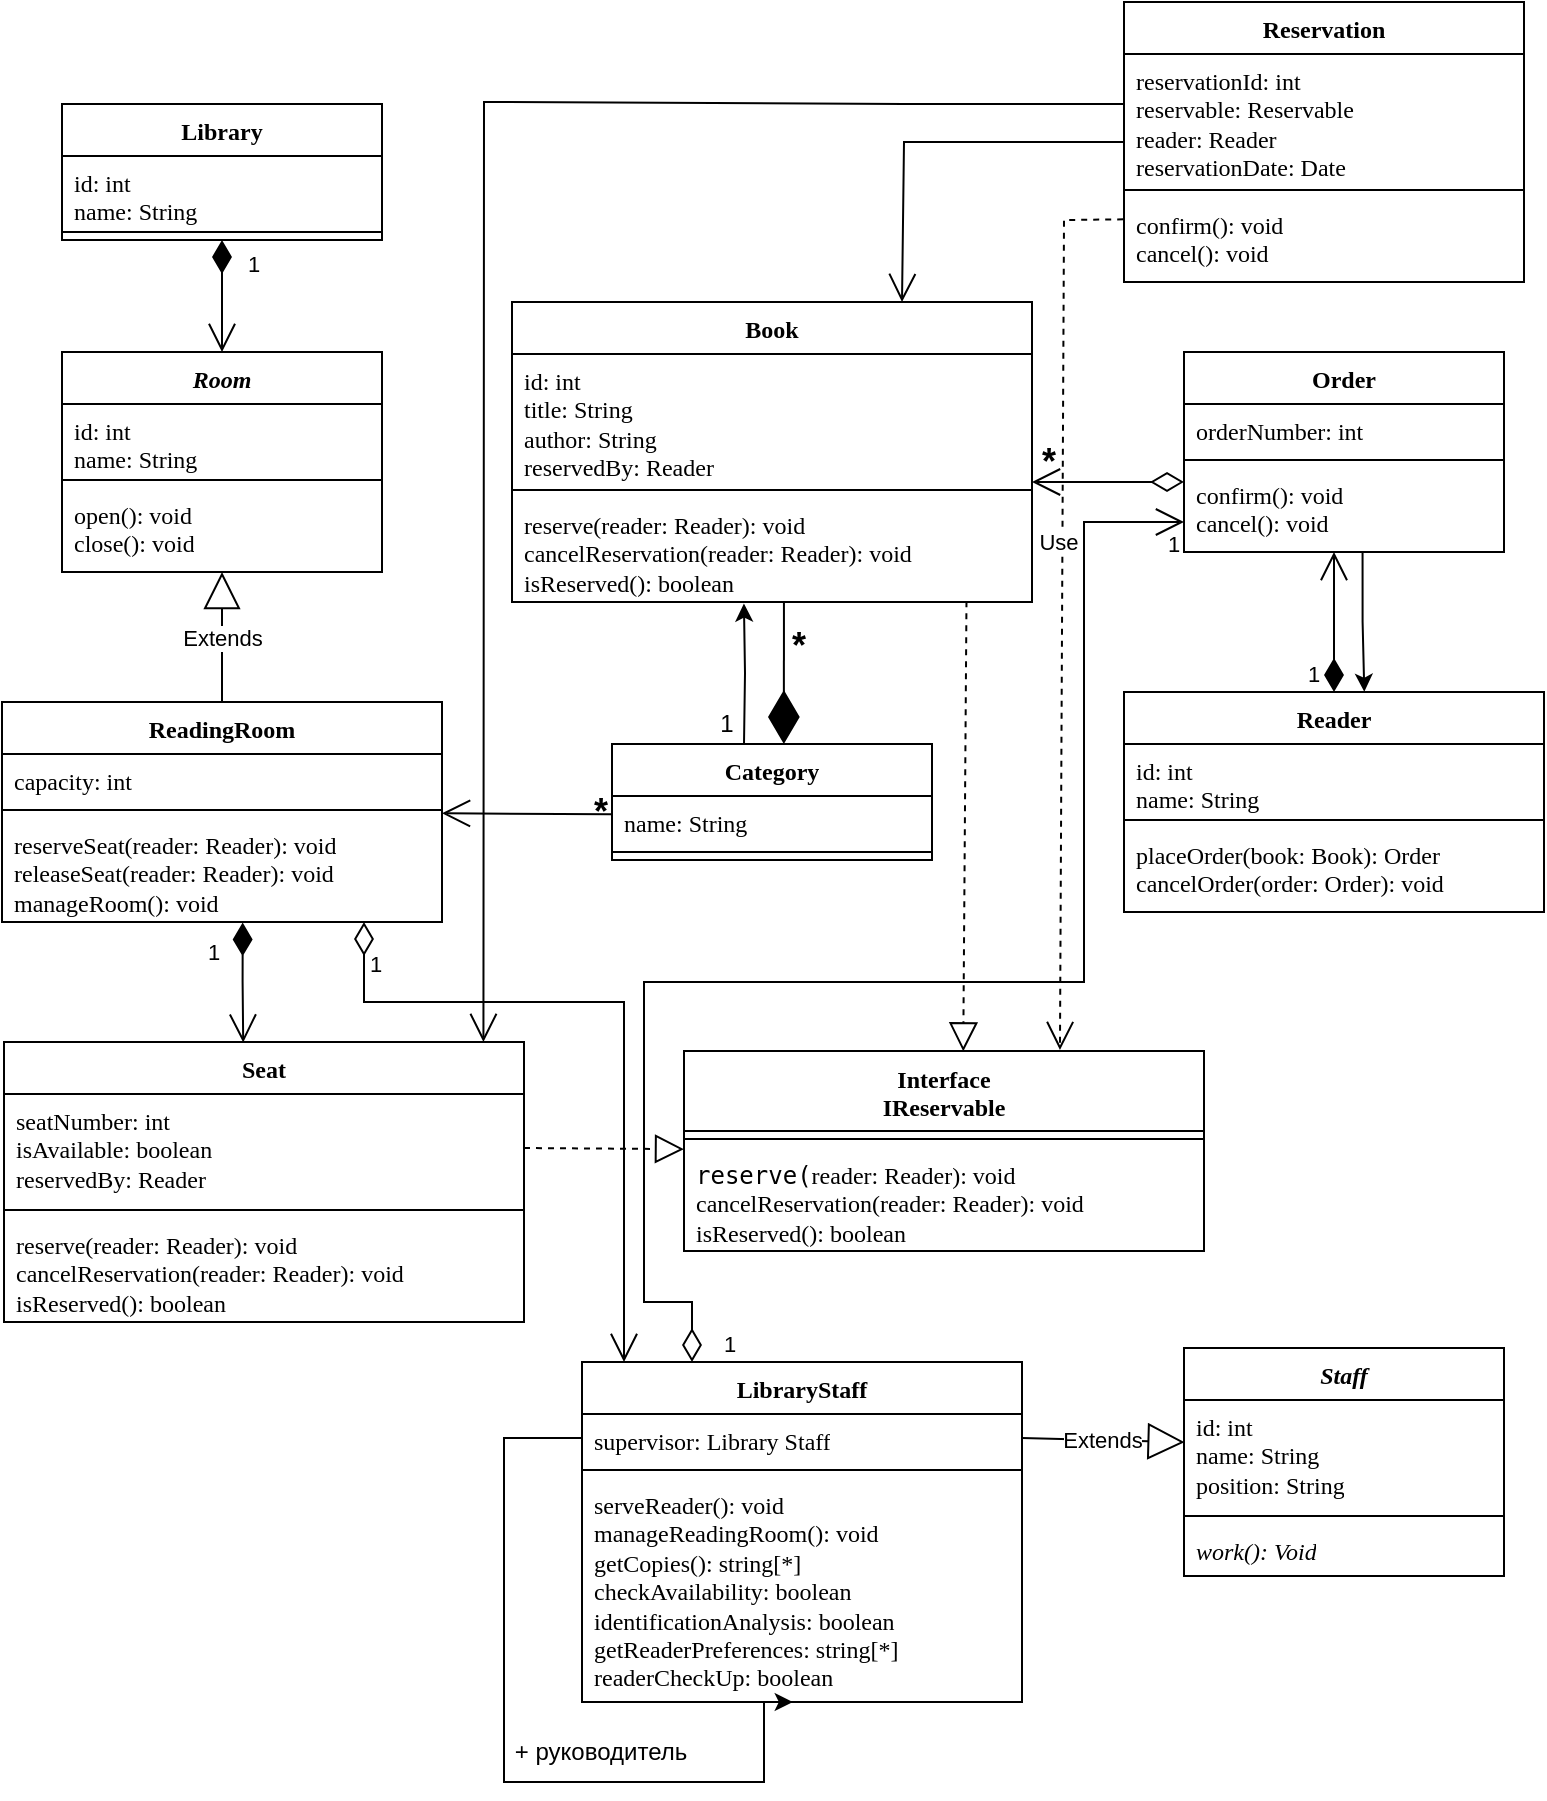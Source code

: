 <mxfile version="24.7.17">
  <diagram id="C5RBs43oDa-KdzZeNtuy" name="Page-1">
    <mxGraphModel dx="1354" dy="1926" grid="1" gridSize="10" guides="1" tooltips="1" connect="1" arrows="1" fold="1" page="1" pageScale="1" pageWidth="827" pageHeight="1169" math="0" shadow="0">
      <root>
        <mxCell id="WIyWlLk6GJQsqaUBKTNV-0" />
        <mxCell id="WIyWlLk6GJQsqaUBKTNV-1" parent="WIyWlLk6GJQsqaUBKTNV-0" />
        <mxCell id="as6smuWvLSpgrDhWYcCL-2" value="Library" style="swimlane;fontStyle=1;align=center;verticalAlign=top;childLayout=stackLayout;horizontal=1;startSize=26;horizontalStack=0;resizeParent=1;resizeParentMax=0;resizeLast=0;collapsible=1;marginBottom=0;whiteSpace=wrap;html=1;fontFamily=Verdana;" parent="WIyWlLk6GJQsqaUBKTNV-1" vertex="1">
          <mxGeometry x="58" y="81" width="160" height="68" as="geometry" />
        </mxCell>
        <mxCell id="as6smuWvLSpgrDhWYcCL-3" value="id: int&lt;div&gt;name: String&lt;/div&gt;" style="text;strokeColor=none;fillColor=none;align=left;verticalAlign=top;spacingLeft=4;spacingRight=4;overflow=hidden;rotatable=0;points=[[0,0.5],[1,0.5]];portConstraint=eastwest;whiteSpace=wrap;html=1;fontFamily=Verdana;" parent="as6smuWvLSpgrDhWYcCL-2" vertex="1">
          <mxGeometry y="26" width="160" height="34" as="geometry" />
        </mxCell>
        <mxCell id="as6smuWvLSpgrDhWYcCL-4" value="" style="line;strokeWidth=1;fillColor=none;align=left;verticalAlign=middle;spacingTop=-1;spacingLeft=3;spacingRight=3;rotatable=0;labelPosition=right;points=[];portConstraint=eastwest;strokeColor=inherit;fontFamily=Verdana;" parent="as6smuWvLSpgrDhWYcCL-2" vertex="1">
          <mxGeometry y="60" width="160" height="8" as="geometry" />
        </mxCell>
        <mxCell id="as6smuWvLSpgrDhWYcCL-6" value="&lt;i&gt;Staff&lt;/i&gt;" style="swimlane;fontStyle=1;align=center;verticalAlign=top;childLayout=stackLayout;horizontal=1;startSize=26;horizontalStack=0;resizeParent=1;resizeParentMax=0;resizeLast=0;collapsible=1;marginBottom=0;whiteSpace=wrap;html=1;fontFamily=Verdana;" parent="WIyWlLk6GJQsqaUBKTNV-1" vertex="1">
          <mxGeometry x="619" y="703" width="160" height="114" as="geometry" />
        </mxCell>
        <mxCell id="as6smuWvLSpgrDhWYcCL-7" value="id: int&lt;div&gt;name: String&lt;/div&gt;&lt;div&gt;position: String&lt;/div&gt;" style="text;strokeColor=none;fillColor=none;align=left;verticalAlign=top;spacingLeft=4;spacingRight=4;overflow=hidden;rotatable=0;points=[[0,0.5],[1,0.5]];portConstraint=eastwest;whiteSpace=wrap;html=1;fontFamily=Verdana;" parent="as6smuWvLSpgrDhWYcCL-6" vertex="1">
          <mxGeometry y="26" width="160" height="54" as="geometry" />
        </mxCell>
        <mxCell id="as6smuWvLSpgrDhWYcCL-8" value="" style="line;strokeWidth=1;fillColor=none;align=left;verticalAlign=middle;spacingTop=-1;spacingLeft=3;spacingRight=3;rotatable=0;labelPosition=right;points=[];portConstraint=eastwest;strokeColor=inherit;fontFamily=Verdana;" parent="as6smuWvLSpgrDhWYcCL-6" vertex="1">
          <mxGeometry y="80" width="160" height="8" as="geometry" />
        </mxCell>
        <mxCell id="as6smuWvLSpgrDhWYcCL-9" value="&lt;i&gt;work(): Void&lt;/i&gt;" style="text;strokeColor=none;fillColor=none;align=left;verticalAlign=top;spacingLeft=4;spacingRight=4;overflow=hidden;rotatable=0;points=[[0,0.5],[1,0.5]];portConstraint=eastwest;whiteSpace=wrap;html=1;fontFamily=Verdana;" parent="as6smuWvLSpgrDhWYcCL-6" vertex="1">
          <mxGeometry y="88" width="160" height="26" as="geometry" />
        </mxCell>
        <mxCell id="as6smuWvLSpgrDhWYcCL-10" value="LibraryStaff" style="swimlane;fontStyle=1;align=center;verticalAlign=top;childLayout=stackLayout;horizontal=1;startSize=26;horizontalStack=0;resizeParent=1;resizeParentMax=0;resizeLast=0;collapsible=1;marginBottom=0;whiteSpace=wrap;html=1;fontFamily=Verdana;" parent="WIyWlLk6GJQsqaUBKTNV-1" vertex="1">
          <mxGeometry x="318" y="710" width="220" height="170" as="geometry" />
        </mxCell>
        <mxCell id="as6smuWvLSpgrDhWYcCL-11" value="supervisor: Library Staff" style="text;strokeColor=none;fillColor=none;align=left;verticalAlign=top;spacingLeft=4;spacingRight=4;overflow=hidden;rotatable=0;points=[[0,0.5],[1,0.5]];portConstraint=eastwest;whiteSpace=wrap;html=1;fontFamily=Verdana;" parent="as6smuWvLSpgrDhWYcCL-10" vertex="1">
          <mxGeometry y="26" width="220" height="24" as="geometry" />
        </mxCell>
        <mxCell id="as6smuWvLSpgrDhWYcCL-12" value="" style="line;strokeWidth=1;fillColor=none;align=left;verticalAlign=middle;spacingTop=-1;spacingLeft=3;spacingRight=3;rotatable=0;labelPosition=right;points=[];portConstraint=eastwest;strokeColor=inherit;fontFamily=Verdana;" parent="as6smuWvLSpgrDhWYcCL-10" vertex="1">
          <mxGeometry y="50" width="220" height="8" as="geometry" />
        </mxCell>
        <mxCell id="as6smuWvLSpgrDhWYcCL-13" value="&lt;span style=&quot;background-color: initial;&quot;&gt;serveReader(): void&lt;/span&gt;&lt;br&gt;&lt;span style=&quot;background-color: initial;&quot;&gt;manageReadingRoom(): void&lt;/span&gt;&lt;div&gt;&lt;span style=&quot;background-color: initial;&quot;&gt;getCopies(): string[*]&lt;/span&gt;&lt;/div&gt;&lt;div&gt;&lt;span style=&quot;background-color: initial;&quot;&gt;checkAvailability: boolean&lt;/span&gt;&lt;/div&gt;&lt;div&gt;&lt;span style=&quot;background-color: initial;&quot;&gt;identificationAnalysis: boolean&lt;br&gt;&lt;/span&gt;&lt;/div&gt;&lt;div&gt;&lt;span style=&quot;background-color: initial;&quot;&gt;getReaderPreferences: string[*]&lt;br&gt;&lt;/span&gt;&lt;/div&gt;&lt;div&gt;&lt;span style=&quot;background-color: initial;&quot;&gt;readerCheckUp: boolean&lt;br&gt;&lt;/span&gt;&lt;/div&gt;" style="text;strokeColor=none;fillColor=none;align=left;verticalAlign=top;spacingLeft=4;spacingRight=4;overflow=hidden;rotatable=0;points=[[0,0.5],[1,0.5]];portConstraint=eastwest;whiteSpace=wrap;html=1;fontFamily=Verdana;" parent="as6smuWvLSpgrDhWYcCL-10" vertex="1">
          <mxGeometry y="58" width="220" height="112" as="geometry" />
        </mxCell>
        <mxCell id="as6smuWvLSpgrDhWYcCL-73" style="edgeStyle=orthogonalEdgeStyle;rounded=0;orthogonalLoop=1;jettySize=auto;html=1;exitX=0;exitY=0.5;exitDx=0;exitDy=0;entryX=0.479;entryY=1;entryDx=0;entryDy=0;entryPerimeter=0;" parent="as6smuWvLSpgrDhWYcCL-10" source="as6smuWvLSpgrDhWYcCL-11" target="as6smuWvLSpgrDhWYcCL-13" edge="1">
          <mxGeometry relative="1" as="geometry">
            <Array as="points">
              <mxPoint x="-39" y="38" />
              <mxPoint x="-39" y="210" />
              <mxPoint x="91" y="210" />
              <mxPoint x="91" y="170" />
            </Array>
          </mxGeometry>
        </mxCell>
        <mxCell id="as6smuWvLSpgrDhWYcCL-15" value="Interface&lt;div&gt;IReservable&lt;/div&gt;" style="swimlane;fontStyle=1;align=center;verticalAlign=top;childLayout=stackLayout;horizontal=1;startSize=40;horizontalStack=0;resizeParent=1;resizeParentMax=0;resizeLast=0;collapsible=1;marginBottom=0;whiteSpace=wrap;html=1;fontFamily=Verdana;" parent="WIyWlLk6GJQsqaUBKTNV-1" vertex="1">
          <mxGeometry x="369" y="554.5" width="260" height="100" as="geometry" />
        </mxCell>
        <mxCell id="as6smuWvLSpgrDhWYcCL-17" value="" style="line;strokeWidth=1;fillColor=none;align=left;verticalAlign=middle;spacingTop=-1;spacingLeft=3;spacingRight=3;rotatable=0;labelPosition=right;points=[];portConstraint=eastwest;strokeColor=inherit;fontFamily=Verdana;" parent="as6smuWvLSpgrDhWYcCL-15" vertex="1">
          <mxGeometry y="40" width="260" height="8" as="geometry" />
        </mxCell>
        <mxCell id="as6smuWvLSpgrDhWYcCL-18" value="&lt;div&gt;&lt;code&gt;reserve(&lt;/code&gt;&lt;span style=&quot;background-color: initial;&quot;&gt;reader: Reader&lt;/span&gt;&lt;span style=&quot;background-color: initial;&quot;&gt;): void&lt;/span&gt;&lt;/div&gt;&lt;div&gt;cancelReservation(reader: Reader): void&lt;br&gt;&lt;/div&gt;&lt;div&gt;isReserved(): boolean&lt;br&gt;&lt;/div&gt;" style="text;strokeColor=none;fillColor=none;align=left;verticalAlign=top;spacingLeft=4;spacingRight=4;overflow=hidden;rotatable=0;points=[[0,0.5],[1,0.5]];portConstraint=eastwest;whiteSpace=wrap;html=1;fontFamily=Verdana;" parent="as6smuWvLSpgrDhWYcCL-15" vertex="1">
          <mxGeometry y="48" width="260" height="52" as="geometry" />
        </mxCell>
        <mxCell id="as6smuWvLSpgrDhWYcCL-19" value="Book" style="swimlane;fontStyle=1;align=center;verticalAlign=top;childLayout=stackLayout;horizontal=1;startSize=26;horizontalStack=0;resizeParent=1;resizeParentMax=0;resizeLast=0;collapsible=1;marginBottom=0;whiteSpace=wrap;html=1;fontFamily=Verdana;" parent="WIyWlLk6GJQsqaUBKTNV-1" vertex="1">
          <mxGeometry x="283" y="180" width="260" height="150" as="geometry" />
        </mxCell>
        <mxCell id="as6smuWvLSpgrDhWYcCL-20" value="id: int&lt;div&gt;title: String&lt;/div&gt;&lt;div&gt;author: String&lt;/div&gt;&lt;div&gt;reservedBy: Reader&lt;br&gt;&lt;/div&gt;" style="text;strokeColor=none;fillColor=none;align=left;verticalAlign=top;spacingLeft=4;spacingRight=4;overflow=hidden;rotatable=0;points=[[0,0.5],[1,0.5]];portConstraint=eastwest;whiteSpace=wrap;html=1;fontFamily=Verdana;" parent="as6smuWvLSpgrDhWYcCL-19" vertex="1">
          <mxGeometry y="26" width="260" height="64" as="geometry" />
        </mxCell>
        <mxCell id="as6smuWvLSpgrDhWYcCL-21" value="" style="line;strokeWidth=1;fillColor=none;align=left;verticalAlign=middle;spacingTop=-1;spacingLeft=3;spacingRight=3;rotatable=0;labelPosition=right;points=[];portConstraint=eastwest;strokeColor=inherit;fontFamily=Verdana;" parent="as6smuWvLSpgrDhWYcCL-19" vertex="1">
          <mxGeometry y="90" width="260" height="8" as="geometry" />
        </mxCell>
        <mxCell id="as6smuWvLSpgrDhWYcCL-22" value="&lt;div&gt;reserve(reader: Reader): void&lt;/div&gt;&lt;div&gt;cancelReservation(reader: Reader): void&lt;br&gt;&lt;/div&gt;&lt;div&gt;isReserved(): boolean&lt;br&gt;&lt;/div&gt;" style="text;strokeColor=none;fillColor=none;align=left;verticalAlign=top;spacingLeft=4;spacingRight=4;overflow=hidden;rotatable=0;points=[[0,0.5],[1,0.5]];portConstraint=eastwest;whiteSpace=wrap;html=1;fontFamily=Verdana;" parent="as6smuWvLSpgrDhWYcCL-19" vertex="1">
          <mxGeometry y="98" width="260" height="52" as="geometry" />
        </mxCell>
        <mxCell id="as6smuWvLSpgrDhWYcCL-23" value="Category" style="swimlane;fontStyle=1;align=center;verticalAlign=top;childLayout=stackLayout;horizontal=1;startSize=26;horizontalStack=0;resizeParent=1;resizeParentMax=0;resizeLast=0;collapsible=1;marginBottom=0;whiteSpace=wrap;html=1;fontFamily=Verdana;" parent="WIyWlLk6GJQsqaUBKTNV-1" vertex="1">
          <mxGeometry x="333" y="401" width="160" height="58" as="geometry" />
        </mxCell>
        <mxCell id="as6smuWvLSpgrDhWYcCL-24" value="name: String" style="text;strokeColor=none;fillColor=none;align=left;verticalAlign=top;spacingLeft=4;spacingRight=4;overflow=hidden;rotatable=0;points=[[0,0.5],[1,0.5]];portConstraint=eastwest;whiteSpace=wrap;html=1;fontFamily=Verdana;" parent="as6smuWvLSpgrDhWYcCL-23" vertex="1">
          <mxGeometry y="26" width="160" height="24" as="geometry" />
        </mxCell>
        <mxCell id="as6smuWvLSpgrDhWYcCL-25" value="" style="line;strokeWidth=1;fillColor=none;align=left;verticalAlign=middle;spacingTop=-1;spacingLeft=3;spacingRight=3;rotatable=0;labelPosition=right;points=[];portConstraint=eastwest;strokeColor=inherit;fontFamily=Verdana;" parent="as6smuWvLSpgrDhWYcCL-23" vertex="1">
          <mxGeometry y="50" width="160" height="8" as="geometry" />
        </mxCell>
        <mxCell id="as6smuWvLSpgrDhWYcCL-27" value="Reader" style="swimlane;fontStyle=1;align=center;verticalAlign=top;childLayout=stackLayout;horizontal=1;startSize=26;horizontalStack=0;resizeParent=1;resizeParentMax=0;resizeLast=0;collapsible=1;marginBottom=0;whiteSpace=wrap;html=1;fontFamily=Verdana;" parent="WIyWlLk6GJQsqaUBKTNV-1" vertex="1">
          <mxGeometry x="589" y="375" width="210" height="110" as="geometry" />
        </mxCell>
        <mxCell id="as6smuWvLSpgrDhWYcCL-28" value="id: int&lt;div&gt;name: String&lt;/div&gt;" style="text;strokeColor=none;fillColor=none;align=left;verticalAlign=top;spacingLeft=4;spacingRight=4;overflow=hidden;rotatable=0;points=[[0,0.5],[1,0.5]];portConstraint=eastwest;whiteSpace=wrap;html=1;fontFamily=Verdana;" parent="as6smuWvLSpgrDhWYcCL-27" vertex="1">
          <mxGeometry y="26" width="210" height="34" as="geometry" />
        </mxCell>
        <mxCell id="as6smuWvLSpgrDhWYcCL-29" value="" style="line;strokeWidth=1;fillColor=none;align=left;verticalAlign=middle;spacingTop=-1;spacingLeft=3;spacingRight=3;rotatable=0;labelPosition=right;points=[];portConstraint=eastwest;strokeColor=inherit;fontFamily=Verdana;" parent="as6smuWvLSpgrDhWYcCL-27" vertex="1">
          <mxGeometry y="60" width="210" height="8" as="geometry" />
        </mxCell>
        <mxCell id="as6smuWvLSpgrDhWYcCL-30" value="placeOrder(book: Book): Order&lt;div&gt;cancelOrder(order: Order): void&lt;br&gt;&lt;/div&gt;" style="text;strokeColor=none;fillColor=none;align=left;verticalAlign=top;spacingLeft=4;spacingRight=4;overflow=hidden;rotatable=0;points=[[0,0.5],[1,0.5]];portConstraint=eastwest;whiteSpace=wrap;html=1;fontFamily=Verdana;" parent="as6smuWvLSpgrDhWYcCL-27" vertex="1">
          <mxGeometry y="68" width="210" height="42" as="geometry" />
        </mxCell>
        <mxCell id="as6smuWvLSpgrDhWYcCL-31" value="Order" style="swimlane;fontStyle=1;align=center;verticalAlign=top;childLayout=stackLayout;horizontal=1;startSize=26;horizontalStack=0;resizeParent=1;resizeParentMax=0;resizeLast=0;collapsible=1;marginBottom=0;whiteSpace=wrap;html=1;fontFamily=Verdana;" parent="WIyWlLk6GJQsqaUBKTNV-1" vertex="1">
          <mxGeometry x="619" y="205" width="160" height="100" as="geometry" />
        </mxCell>
        <mxCell id="as6smuWvLSpgrDhWYcCL-32" value="orderNumber: int&lt;div&gt;&lt;br&gt;&lt;/div&gt;&lt;div&gt;&lt;br&gt;&lt;/div&gt;" style="text;strokeColor=none;fillColor=none;align=left;verticalAlign=top;spacingLeft=4;spacingRight=4;overflow=hidden;rotatable=0;points=[[0,0.5],[1,0.5]];portConstraint=eastwest;whiteSpace=wrap;html=1;fontFamily=Verdana;" parent="as6smuWvLSpgrDhWYcCL-31" vertex="1">
          <mxGeometry y="26" width="160" height="24" as="geometry" />
        </mxCell>
        <mxCell id="as6smuWvLSpgrDhWYcCL-33" value="" style="line;strokeWidth=1;fillColor=none;align=left;verticalAlign=middle;spacingTop=-1;spacingLeft=3;spacingRight=3;rotatable=0;labelPosition=right;points=[];portConstraint=eastwest;strokeColor=inherit;fontFamily=Verdana;" parent="as6smuWvLSpgrDhWYcCL-31" vertex="1">
          <mxGeometry y="50" width="160" height="8" as="geometry" />
        </mxCell>
        <mxCell id="as6smuWvLSpgrDhWYcCL-34" value="confirm(): void&lt;div&gt;cancel(): void&lt;/div&gt;" style="text;strokeColor=none;fillColor=none;align=left;verticalAlign=top;spacingLeft=4;spacingRight=4;overflow=hidden;rotatable=0;points=[[0,0.5],[1,0.5]];portConstraint=eastwest;whiteSpace=wrap;html=1;fontFamily=Verdana;" parent="as6smuWvLSpgrDhWYcCL-31" vertex="1">
          <mxGeometry y="58" width="160" height="42" as="geometry" />
        </mxCell>
        <mxCell id="as6smuWvLSpgrDhWYcCL-35" value="&lt;i&gt;Room&lt;/i&gt;" style="swimlane;fontStyle=1;align=center;verticalAlign=top;childLayout=stackLayout;horizontal=1;startSize=26;horizontalStack=0;resizeParent=1;resizeParentMax=0;resizeLast=0;collapsible=1;marginBottom=0;whiteSpace=wrap;html=1;fontFamily=Verdana;" parent="WIyWlLk6GJQsqaUBKTNV-1" vertex="1">
          <mxGeometry x="58" y="205" width="160" height="110" as="geometry" />
        </mxCell>
        <mxCell id="as6smuWvLSpgrDhWYcCL-36" value="id: int&lt;div&gt;name: String&lt;/div&gt;" style="text;strokeColor=none;fillColor=none;align=left;verticalAlign=top;spacingLeft=4;spacingRight=4;overflow=hidden;rotatable=0;points=[[0,0.5],[1,0.5]];portConstraint=eastwest;whiteSpace=wrap;html=1;fontFamily=Verdana;" parent="as6smuWvLSpgrDhWYcCL-35" vertex="1">
          <mxGeometry y="26" width="160" height="34" as="geometry" />
        </mxCell>
        <mxCell id="as6smuWvLSpgrDhWYcCL-37" value="" style="line;strokeWidth=1;fillColor=none;align=left;verticalAlign=middle;spacingTop=-1;spacingLeft=3;spacingRight=3;rotatable=0;labelPosition=right;points=[];portConstraint=eastwest;strokeColor=inherit;fontFamily=Verdana;" parent="as6smuWvLSpgrDhWYcCL-35" vertex="1">
          <mxGeometry y="60" width="160" height="8" as="geometry" />
        </mxCell>
        <mxCell id="as6smuWvLSpgrDhWYcCL-38" value="open(): void&lt;div&gt;close(): void&lt;/div&gt;" style="text;strokeColor=none;fillColor=none;align=left;verticalAlign=top;spacingLeft=4;spacingRight=4;overflow=hidden;rotatable=0;points=[[0,0.5],[1,0.5]];portConstraint=eastwest;whiteSpace=wrap;html=1;fontFamily=Verdana;" parent="as6smuWvLSpgrDhWYcCL-35" vertex="1">
          <mxGeometry y="68" width="160" height="42" as="geometry" />
        </mxCell>
        <mxCell id="as6smuWvLSpgrDhWYcCL-39" value="ReadingRoom" style="swimlane;fontStyle=1;align=center;verticalAlign=top;childLayout=stackLayout;horizontal=1;startSize=26;horizontalStack=0;resizeParent=1;resizeParentMax=0;resizeLast=0;collapsible=1;marginBottom=0;whiteSpace=wrap;html=1;fontFamily=Verdana;" parent="WIyWlLk6GJQsqaUBKTNV-1" vertex="1">
          <mxGeometry x="28" y="380" width="220" height="110" as="geometry" />
        </mxCell>
        <mxCell id="as6smuWvLSpgrDhWYcCL-40" value="capacity: int" style="text;strokeColor=none;fillColor=none;align=left;verticalAlign=top;spacingLeft=4;spacingRight=4;overflow=hidden;rotatable=0;points=[[0,0.5],[1,0.5]];portConstraint=eastwest;whiteSpace=wrap;html=1;fontFamily=Verdana;" parent="as6smuWvLSpgrDhWYcCL-39" vertex="1">
          <mxGeometry y="26" width="220" height="24" as="geometry" />
        </mxCell>
        <mxCell id="as6smuWvLSpgrDhWYcCL-41" value="" style="line;strokeWidth=1;fillColor=none;align=left;verticalAlign=middle;spacingTop=-1;spacingLeft=3;spacingRight=3;rotatable=0;labelPosition=right;points=[];portConstraint=eastwest;strokeColor=inherit;fontFamily=Verdana;" parent="as6smuWvLSpgrDhWYcCL-39" vertex="1">
          <mxGeometry y="50" width="220" height="8" as="geometry" />
        </mxCell>
        <mxCell id="as6smuWvLSpgrDhWYcCL-42" value="reserveSeat(reader: Reader): void&lt;div&gt;releaseSeat(reader: Reader): void&lt;br&gt;&lt;/div&gt;&lt;div&gt;manageRoom(): void&lt;br&gt;&lt;/div&gt;" style="text;strokeColor=none;fillColor=none;align=left;verticalAlign=top;spacingLeft=4;spacingRight=4;overflow=hidden;rotatable=0;points=[[0,0.5],[1,0.5]];portConstraint=eastwest;whiteSpace=wrap;html=1;fontFamily=Verdana;" parent="as6smuWvLSpgrDhWYcCL-39" vertex="1">
          <mxGeometry y="58" width="220" height="52" as="geometry" />
        </mxCell>
        <mxCell id="as6smuWvLSpgrDhWYcCL-43" value="Seat" style="swimlane;fontStyle=1;align=center;verticalAlign=top;childLayout=stackLayout;horizontal=1;startSize=26;horizontalStack=0;resizeParent=1;resizeParentMax=0;resizeLast=0;collapsible=1;marginBottom=0;whiteSpace=wrap;html=1;fontFamily=Verdana;" parent="WIyWlLk6GJQsqaUBKTNV-1" vertex="1">
          <mxGeometry x="29" y="550" width="260" height="140" as="geometry" />
        </mxCell>
        <mxCell id="as6smuWvLSpgrDhWYcCL-44" value="seatNumber: int&lt;div&gt;isAvailable: boolean&lt;br&gt;&lt;/div&gt;&lt;div&gt;reservedBy: Reader&lt;br&gt;&lt;/div&gt;" style="text;strokeColor=none;fillColor=none;align=left;verticalAlign=top;spacingLeft=4;spacingRight=4;overflow=hidden;rotatable=0;points=[[0,0.5],[1,0.5]];portConstraint=eastwest;whiteSpace=wrap;html=1;fontFamily=Verdana;" parent="as6smuWvLSpgrDhWYcCL-43" vertex="1">
          <mxGeometry y="26" width="260" height="54" as="geometry" />
        </mxCell>
        <mxCell id="as6smuWvLSpgrDhWYcCL-45" value="" style="line;strokeWidth=1;fillColor=none;align=left;verticalAlign=middle;spacingTop=-1;spacingLeft=3;spacingRight=3;rotatable=0;labelPosition=right;points=[];portConstraint=eastwest;strokeColor=inherit;fontFamily=Verdana;" parent="as6smuWvLSpgrDhWYcCL-43" vertex="1">
          <mxGeometry y="80" width="260" height="8" as="geometry" />
        </mxCell>
        <mxCell id="as6smuWvLSpgrDhWYcCL-46" value="&lt;div&gt;reserve(reader: Reader): void&lt;/div&gt;&lt;div&gt;cancelReservation(reader: Reader): void&lt;br&gt;&lt;/div&gt;&lt;div&gt;isReserved(): boolean&lt;br&gt;&lt;/div&gt;" style="text;strokeColor=none;fillColor=none;align=left;verticalAlign=top;spacingLeft=4;spacingRight=4;overflow=hidden;rotatable=0;points=[[0,0.5],[1,0.5]];portConstraint=eastwest;whiteSpace=wrap;html=1;fontFamily=Verdana;" parent="as6smuWvLSpgrDhWYcCL-43" vertex="1">
          <mxGeometry y="88" width="260" height="52" as="geometry" />
        </mxCell>
        <mxCell id="as6smuWvLSpgrDhWYcCL-47" value="Reservation" style="swimlane;fontStyle=1;align=center;verticalAlign=top;childLayout=stackLayout;horizontal=1;startSize=26;horizontalStack=0;resizeParent=1;resizeParentMax=0;resizeLast=0;collapsible=1;marginBottom=0;whiteSpace=wrap;html=1;fontFamily=Verdana;" parent="WIyWlLk6GJQsqaUBKTNV-1" vertex="1">
          <mxGeometry x="589" y="30" width="200" height="140" as="geometry" />
        </mxCell>
        <mxCell id="as6smuWvLSpgrDhWYcCL-48" value="reservationId: int&lt;div&gt;reservable: Reservable&lt;br&gt;&lt;/div&gt;&lt;div&gt;reader: Reader&lt;br&gt;&lt;/div&gt;&lt;div&gt;reservationDate: Date&lt;br&gt;&lt;/div&gt;" style="text;strokeColor=none;fillColor=none;align=left;verticalAlign=top;spacingLeft=4;spacingRight=4;overflow=hidden;rotatable=0;points=[[0,0.5],[1,0.5]];portConstraint=eastwest;whiteSpace=wrap;html=1;fontFamily=Verdana;" parent="as6smuWvLSpgrDhWYcCL-47" vertex="1">
          <mxGeometry y="26" width="200" height="64" as="geometry" />
        </mxCell>
        <mxCell id="as6smuWvLSpgrDhWYcCL-49" value="" style="line;strokeWidth=1;fillColor=none;align=left;verticalAlign=middle;spacingTop=-1;spacingLeft=3;spacingRight=3;rotatable=0;labelPosition=right;points=[];portConstraint=eastwest;strokeColor=inherit;fontFamily=Verdana;" parent="as6smuWvLSpgrDhWYcCL-47" vertex="1">
          <mxGeometry y="90" width="200" height="8" as="geometry" />
        </mxCell>
        <mxCell id="as6smuWvLSpgrDhWYcCL-50" value="confirm(): void&lt;div&gt;cancel(): void&lt;br&gt;&lt;/div&gt;" style="text;strokeColor=none;fillColor=none;align=left;verticalAlign=top;spacingLeft=4;spacingRight=4;overflow=hidden;rotatable=0;points=[[0,0.5],[1,0.5]];portConstraint=eastwest;whiteSpace=wrap;html=1;fontFamily=Verdana;" parent="as6smuWvLSpgrDhWYcCL-47" vertex="1">
          <mxGeometry y="98" width="200" height="42" as="geometry" />
        </mxCell>
        <mxCell id="as6smuWvLSpgrDhWYcCL-55" value="Extends" style="endArrow=block;endSize=16;endFill=0;html=1;rounded=0;exitX=1;exitY=0.5;exitDx=0;exitDy=0;entryX=0.002;entryY=0.391;entryDx=0;entryDy=0;entryPerimeter=0;" parent="WIyWlLk6GJQsqaUBKTNV-1" source="as6smuWvLSpgrDhWYcCL-11" target="as6smuWvLSpgrDhWYcCL-7" edge="1">
          <mxGeometry width="160" relative="1" as="geometry">
            <mxPoint x="309" y="600" as="sourcePoint" />
            <mxPoint x="616" y="768" as="targetPoint" />
          </mxGeometry>
        </mxCell>
        <mxCell id="as6smuWvLSpgrDhWYcCL-56" value="" style="endArrow=open;endFill=1;endSize=12;html=1;rounded=0;exitX=-0.001;exitY=0.381;exitDx=0;exitDy=0;exitPerimeter=0;" parent="WIyWlLk6GJQsqaUBKTNV-1" source="as6smuWvLSpgrDhWYcCL-24" target="as6smuWvLSpgrDhWYcCL-39" edge="1">
          <mxGeometry width="160" relative="1" as="geometry">
            <mxPoint x="309" y="400" as="sourcePoint" />
            <mxPoint x="209" y="310" as="targetPoint" />
          </mxGeometry>
        </mxCell>
        <mxCell id="as6smuWvLSpgrDhWYcCL-58" value="Extends" style="endArrow=block;endSize=16;endFill=0;html=1;rounded=0;exitX=0.5;exitY=0;exitDx=0;exitDy=0;" parent="WIyWlLk6GJQsqaUBKTNV-1" source="as6smuWvLSpgrDhWYcCL-39" target="as6smuWvLSpgrDhWYcCL-35" edge="1">
          <mxGeometry width="160" relative="1" as="geometry">
            <mxPoint x="309" y="420" as="sourcePoint" />
            <mxPoint x="469" y="420" as="targetPoint" />
          </mxGeometry>
        </mxCell>
        <mxCell id="as6smuWvLSpgrDhWYcCL-65" value="1" style="endArrow=open;html=1;endSize=12;startArrow=diamondThin;startSize=14;startFill=1;edgeStyle=orthogonalEdgeStyle;align=left;verticalAlign=bottom;rounded=0;exitX=0.547;exitY=1.004;exitDx=0;exitDy=0;exitPerimeter=0;entryX=0.46;entryY=0.002;entryDx=0;entryDy=0;entryPerimeter=0;" parent="WIyWlLk6GJQsqaUBKTNV-1" source="as6smuWvLSpgrDhWYcCL-42" target="as6smuWvLSpgrDhWYcCL-43" edge="1">
          <mxGeometry x="-0.213" y="-19" relative="1" as="geometry">
            <mxPoint x="309" y="400" as="sourcePoint" />
            <mxPoint x="149" y="550" as="targetPoint" />
            <mxPoint as="offset" />
            <Array as="points" />
          </mxGeometry>
        </mxCell>
        <mxCell id="as6smuWvLSpgrDhWYcCL-66" value="&lt;font style=&quot;font-size: 18px;&quot;&gt;&lt;b&gt;*&lt;/b&gt;&lt;/font&gt;" style="text;html=1;align=center;verticalAlign=middle;resizable=0;points=[];autosize=1;strokeColor=none;fillColor=none;" parent="WIyWlLk6GJQsqaUBKTNV-1" vertex="1">
          <mxGeometry x="312" y="415" width="30" height="40" as="geometry" />
        </mxCell>
        <mxCell id="as6smuWvLSpgrDhWYcCL-67" value="1" style="endArrow=open;html=1;endSize=12;startArrow=diamondThin;startSize=14;startFill=0;edgeStyle=orthogonalEdgeStyle;align=left;verticalAlign=bottom;rounded=0;" parent="WIyWlLk6GJQsqaUBKTNV-1" source="as6smuWvLSpgrDhWYcCL-39" target="as6smuWvLSpgrDhWYcCL-10" edge="1">
          <mxGeometry x="-0.765" y="10" relative="1" as="geometry">
            <mxPoint x="319" y="550" as="sourcePoint" />
            <mxPoint x="479" y="550" as="targetPoint" />
            <Array as="points">
              <mxPoint x="209" y="530" />
              <mxPoint x="339" y="530" />
            </Array>
            <mxPoint as="offset" />
          </mxGeometry>
        </mxCell>
        <mxCell id="as6smuWvLSpgrDhWYcCL-68" value="1" style="endArrow=open;html=1;endSize=12;startArrow=diamondThin;startSize=14;startFill=0;edgeStyle=orthogonalEdgeStyle;align=left;verticalAlign=bottom;rounded=0;" parent="WIyWlLk6GJQsqaUBKTNV-1" source="as6smuWvLSpgrDhWYcCL-31" target="as6smuWvLSpgrDhWYcCL-19" edge="1">
          <mxGeometry x="-0.737" y="40" relative="1" as="geometry">
            <mxPoint x="319" y="350" as="sourcePoint" />
            <mxPoint x="479" y="350" as="targetPoint" />
            <mxPoint as="offset" />
            <Array as="points">
              <mxPoint x="559" y="270" />
              <mxPoint x="559" y="270" />
            </Array>
          </mxGeometry>
        </mxCell>
        <mxCell id="as6smuWvLSpgrDhWYcCL-69" value="&lt;font style=&quot;font-size: 18px;&quot;&gt;&lt;b&gt;*&lt;/b&gt;&lt;/font&gt;" style="text;html=1;align=center;verticalAlign=middle;resizable=0;points=[];autosize=1;strokeColor=none;fillColor=none;" parent="WIyWlLk6GJQsqaUBKTNV-1" vertex="1">
          <mxGeometry x="536" y="240" width="30" height="40" as="geometry" />
        </mxCell>
        <mxCell id="as6smuWvLSpgrDhWYcCL-70" value="1" style="endArrow=open;html=1;endSize=12;startArrow=diamondThin;startSize=14;startFill=1;edgeStyle=orthogonalEdgeStyle;align=left;verticalAlign=bottom;rounded=0;exitX=0.5;exitY=0;exitDx=0;exitDy=0;" parent="WIyWlLk6GJQsqaUBKTNV-1" source="as6smuWvLSpgrDhWYcCL-27" target="as6smuWvLSpgrDhWYcCL-31" edge="1">
          <mxGeometry x="-0.999" y="15" relative="1" as="geometry">
            <mxPoint x="319" y="320" as="sourcePoint" />
            <mxPoint x="479" y="320" as="targetPoint" />
            <mxPoint as="offset" />
            <Array as="points">
              <mxPoint x="694" y="350" />
              <mxPoint x="694" y="350" />
            </Array>
          </mxGeometry>
        </mxCell>
        <mxCell id="as6smuWvLSpgrDhWYcCL-71" value="1" style="endArrow=open;html=1;endSize=12;startArrow=diamondThin;startSize=14;startFill=0;edgeStyle=orthogonalEdgeStyle;align=left;verticalAlign=bottom;rounded=0;exitX=0.25;exitY=0;exitDx=0;exitDy=0;" parent="WIyWlLk6GJQsqaUBKTNV-1" source="as6smuWvLSpgrDhWYcCL-10" edge="1">
          <mxGeometry x="-1" y="-13" relative="1" as="geometry">
            <mxPoint x="319" y="470" as="sourcePoint" />
            <mxPoint x="619" y="290" as="targetPoint" />
            <Array as="points">
              <mxPoint x="366" y="680" />
              <mxPoint x="349" y="680" />
              <mxPoint x="349" y="520" />
              <mxPoint x="569" y="520" />
              <mxPoint x="569" y="290" />
              <mxPoint x="619" y="290" />
            </Array>
            <mxPoint x="1" as="offset" />
          </mxGeometry>
        </mxCell>
        <mxCell id="as6smuWvLSpgrDhWYcCL-72" value="Use" style="endArrow=open;endSize=12;dashed=1;html=1;rounded=0;exitX=-0.002;exitY=0.254;exitDx=0;exitDy=0;exitPerimeter=0;entryX=0.723;entryY=-0.005;entryDx=0;entryDy=0;entryPerimeter=0;" parent="WIyWlLk6GJQsqaUBKTNV-1" source="as6smuWvLSpgrDhWYcCL-50" target="as6smuWvLSpgrDhWYcCL-15" edge="1">
          <mxGeometry x="-0.144" y="-2" width="160" relative="1" as="geometry">
            <mxPoint x="289" y="380" as="sourcePoint" />
            <mxPoint x="449" y="380" as="targetPoint" />
            <Array as="points">
              <mxPoint x="559" y="139" />
            </Array>
            <mxPoint as="offset" />
          </mxGeometry>
        </mxCell>
        <mxCell id="as6smuWvLSpgrDhWYcCL-74" value="+ руководитель" style="text;html=1;align=center;verticalAlign=middle;resizable=0;points=[];autosize=1;strokeColor=none;fillColor=none;" parent="WIyWlLk6GJQsqaUBKTNV-1" vertex="1">
          <mxGeometry x="272" y="890" width="110" height="30" as="geometry" />
        </mxCell>
        <mxCell id="as6smuWvLSpgrDhWYcCL-75" value="" style="endArrow=open;endFill=1;endSize=12;html=1;rounded=0;entryX=0.75;entryY=0;entryDx=0;entryDy=0;" parent="WIyWlLk6GJQsqaUBKTNV-1" source="as6smuWvLSpgrDhWYcCL-47" target="as6smuWvLSpgrDhWYcCL-19" edge="1">
          <mxGeometry width="160" relative="1" as="geometry">
            <mxPoint x="399" y="330" as="sourcePoint" />
            <mxPoint x="559" y="330" as="targetPoint" />
            <Array as="points">
              <mxPoint x="479" y="100" />
            </Array>
          </mxGeometry>
        </mxCell>
        <mxCell id="as6smuWvLSpgrDhWYcCL-76" value="" style="endArrow=open;endFill=1;endSize=12;html=1;rounded=0;entryX=0.922;entryY=0;entryDx=0;entryDy=0;entryPerimeter=0;" parent="WIyWlLk6GJQsqaUBKTNV-1" target="as6smuWvLSpgrDhWYcCL-43" edge="1">
          <mxGeometry width="160" relative="1" as="geometry">
            <mxPoint x="589" y="81" as="sourcePoint" />
            <mxPoint x="478" y="161" as="targetPoint" />
            <Array as="points">
              <mxPoint x="479" y="81" />
              <mxPoint x="269" y="80" />
            </Array>
          </mxGeometry>
        </mxCell>
        <mxCell id="as6smuWvLSpgrDhWYcCL-77" value="" style="endArrow=block;dashed=1;endFill=0;endSize=12;html=1;rounded=0;exitX=1;exitY=0.5;exitDx=0;exitDy=0;" parent="WIyWlLk6GJQsqaUBKTNV-1" source="as6smuWvLSpgrDhWYcCL-44" target="as6smuWvLSpgrDhWYcCL-15" edge="1">
          <mxGeometry width="160" relative="1" as="geometry">
            <mxPoint x="319" y="450" as="sourcePoint" />
            <mxPoint x="479" y="450" as="targetPoint" />
          </mxGeometry>
        </mxCell>
        <mxCell id="as6smuWvLSpgrDhWYcCL-78" value="" style="endArrow=block;dashed=1;endFill=0;endSize=12;html=1;rounded=0;exitX=0.874;exitY=0.992;exitDx=0;exitDy=0;exitPerimeter=0;entryX=0.537;entryY=0.002;entryDx=0;entryDy=0;entryPerimeter=0;" parent="WIyWlLk6GJQsqaUBKTNV-1" source="as6smuWvLSpgrDhWYcCL-22" target="as6smuWvLSpgrDhWYcCL-15" edge="1">
          <mxGeometry width="160" relative="1" as="geometry">
            <mxPoint x="319" y="400" as="sourcePoint" />
            <mxPoint x="479" y="400" as="targetPoint" />
          </mxGeometry>
        </mxCell>
        <mxCell id="IHWARCIC_PYIJ03m0d9u-0" value="1" style="endArrow=open;html=1;endSize=12;startArrow=diamondThin;startSize=14;startFill=1;edgeStyle=orthogonalEdgeStyle;align=left;verticalAlign=bottom;rounded=0;" parent="WIyWlLk6GJQsqaUBKTNV-1" source="as6smuWvLSpgrDhWYcCL-2" target="as6smuWvLSpgrDhWYcCL-35" edge="1">
          <mxGeometry x="-0.25" y="11" relative="1" as="geometry">
            <mxPoint x="369" y="380" as="sourcePoint" />
            <mxPoint x="529" y="380" as="targetPoint" />
            <mxPoint as="offset" />
          </mxGeometry>
        </mxCell>
        <mxCell id="IHWARCIC_PYIJ03m0d9u-2" value="&lt;font style=&quot;font-size: 18px;&quot;&gt;&lt;b&gt;*&lt;/b&gt;&lt;/font&gt;" style="text;html=1;align=center;verticalAlign=middle;resizable=0;points=[];autosize=1;strokeColor=none;fillColor=none;" parent="WIyWlLk6GJQsqaUBKTNV-1" vertex="1">
          <mxGeometry x="411" y="332" width="30" height="40" as="geometry" />
        </mxCell>
        <mxCell id="IHWARCIC_PYIJ03m0d9u-3" style="edgeStyle=orthogonalEdgeStyle;rounded=0;orthogonalLoop=1;jettySize=auto;html=1;exitX=0.35;exitY=0.002;exitDx=0;exitDy=0;exitPerimeter=0;entryX=0.446;entryY=1.015;entryDx=0;entryDy=0;entryPerimeter=0;" parent="WIyWlLk6GJQsqaUBKTNV-1" target="as6smuWvLSpgrDhWYcCL-22" edge="1">
          <mxGeometry relative="1" as="geometry">
            <mxPoint x="399" y="401.136" as="sourcePoint" />
            <mxPoint x="398.82" y="340.208" as="targetPoint" />
            <Array as="points" />
          </mxGeometry>
        </mxCell>
        <mxCell id="IHWARCIC_PYIJ03m0d9u-5" style="edgeStyle=orthogonalEdgeStyle;rounded=0;orthogonalLoop=1;jettySize=auto;html=1;exitX=0.558;exitY=1.002;exitDx=0;exitDy=0;entryX=0.715;entryY=-0.001;entryDx=0;entryDy=0;entryPerimeter=0;exitPerimeter=0;" parent="WIyWlLk6GJQsqaUBKTNV-1" source="as6smuWvLSpgrDhWYcCL-34" edge="1">
          <mxGeometry relative="1" as="geometry">
            <mxPoint x="709" y="335" as="sourcePoint" />
            <mxPoint x="709.15" y="374.87" as="targetPoint" />
            <Array as="points">
              <mxPoint x="708" y="340" />
              <mxPoint x="709" y="340" />
            </Array>
          </mxGeometry>
        </mxCell>
        <mxCell id="9z1Gs6kLaQaVZAhFer4g-1" value="" style="endArrow=diamondThin;endFill=1;endSize=24;html=1;rounded=0;exitX=0.523;exitY=1.005;exitDx=0;exitDy=0;exitPerimeter=0;entryX=0.537;entryY=0;entryDx=0;entryDy=0;entryPerimeter=0;" parent="WIyWlLk6GJQsqaUBKTNV-1" source="as6smuWvLSpgrDhWYcCL-22" target="as6smuWvLSpgrDhWYcCL-23" edge="1">
          <mxGeometry width="160" relative="1" as="geometry">
            <mxPoint x="379" y="400" as="sourcePoint" />
            <mxPoint x="419" y="400" as="targetPoint" />
          </mxGeometry>
        </mxCell>
        <mxCell id="9z1Gs6kLaQaVZAhFer4g-2" value="1" style="text;html=1;align=center;verticalAlign=middle;resizable=0;points=[];autosize=1;strokeColor=none;fillColor=none;" parent="WIyWlLk6GJQsqaUBKTNV-1" vertex="1">
          <mxGeometry x="375" y="376" width="30" height="30" as="geometry" />
        </mxCell>
      </root>
    </mxGraphModel>
  </diagram>
</mxfile>
